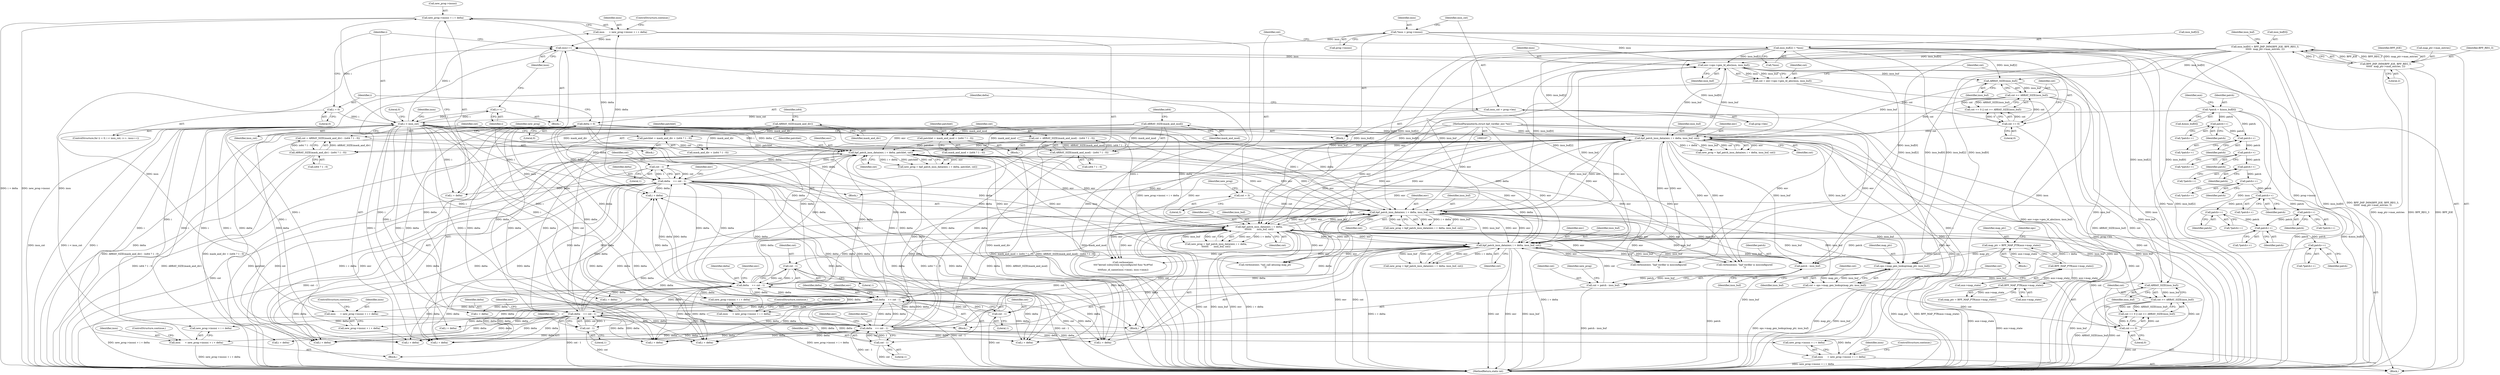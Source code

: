 digraph "0_linux_979d63d50c0c0f7bc537bf821e056cc9fe5abd38_3@pointer" {
"1000292" [label="(Call,new_prog->insnsi + i + delta)"];
"1000144" [label="(Call,i < insn_cnt)"];
"1000141" [label="(Call,i = 0)"];
"1000148" [label="(Call,i++)"];
"1000124" [label="(Call,insn_cnt = prog->len)"];
"1000278" [label="(Call,delta    += cnt - 1)"];
"1000280" [label="(Call,cnt - 1)"];
"1000265" [label="(Call,bpf_patch_insn_data(env, i + delta, patchlet, cnt))"];
"1000904" [label="(Call,bpf_patch_insn_data(env, i + delta,\n\t\t\t\t\t\t\t       insn_buf, cnt))"];
"1000590" [label="(Call,bpf_patch_insn_data(env, i + delta, insn_buf, cnt))"];
"1000345" [label="(Call,bpf_patch_insn_data(env, i + delta, insn_buf, cnt))"];
"1000765" [label="(Call,bpf_patch_insn_data(env, i + delta, insn_buf, cnt))"];
"1000108" [label="(MethodParameterIn,struct bpf_verifier_env *env)"];
"1000137" [label="(Call,delta = 0)"];
"1000603" [label="(Call,delta    += cnt - 1)"];
"1000605" [label="(Call,cnt - 1)"];
"1000917" [label="(Call,delta    += cnt - 1)"];
"1000919" [label="(Call,cnt - 1)"];
"1000358" [label="(Call,delta    += cnt - 1)"];
"1000360" [label="(Call,cnt - 1)"];
"1000778" [label="(Call,delta    += cnt - 1)"];
"1000780" [label="(Call,cnt - 1)"];
"1000743" [label="(Call,insn_buf[0] = BPF_JMP_IMM(BPF_JGE, BPF_REG_3,\n\t\t\t\t\t\t  map_ptr->max_entries, 2))"];
"1000747" [label="(Call,BPF_JMP_IMM(BPF_JGE, BPF_REG_3,\n\t\t\t\t\t\t  map_ptr->max_entries, 2))"];
"1000754" [label="(Call,insn_buf[2] = *insn)"];
"1000760" [label="(Call,cnt = 3)"];
"1000324" [label="(Call,env->ops->gen_ld_abs(insn, insn_buf))"];
"1000150" [label="(Call,insn++)"];
"1000615" [label="(Call,insn      = new_prog->insnsi + i + delta)"];
"1000117" [label="(Call,*insn = prog->insnsi)"];
"1000929" [label="(Call,insn      = new_prog->insnsi + i + delta)"];
"1000370" [label="(Call,insn      = new_prog->insnsi + i + delta)"];
"1000790" [label="(Call,insn      = new_prog->insnsi + i + delta)"];
"1000290" [label="(Call,insn      = new_prog->insnsi + i + delta)"];
"1000334" [label="(Call,ARRAY_SIZE(insn_buf))"];
"1000332" [label="(Call,cnt >= ARRAY_SIZE(insn_buf))"];
"1000329" [label="(Call,cnt == 0)"];
"1000322" [label="(Call,cnt = env->ops->gen_ld_abs(insn, insn_buf))"];
"1000585" [label="(Call,patch - insn_buf)"];
"1000576" [label="(Call,patch++)"];
"1000566" [label="(Call,patch++)"];
"1000529" [label="(Call,patch++)"];
"1000518" [label="(Call,patch++)"];
"1000510" [label="(Call,patch++)"];
"1000502" [label="(Call,patch++)"];
"1000494" [label="(Call,patch++)"];
"1000483" [label="(Call,patch++)"];
"1000419" [label="(Call,*patch = &insn_buf[0])"];
"1000474" [label="(Call,patch++)"];
"1000544" [label="(Call,patch++)"];
"1000583" [label="(Call,cnt = patch - insn_buf)"];
"1000883" [label="(Call,ops->map_gen_lookup(map_ptr, insn_buf))"];
"1000859" [label="(Call,map_ptr = BPF_MAP_PTR(aux->map_state))"];
"1000861" [label="(Call,BPF_MAP_PTR(aux->map_state))"];
"1000739" [label="(Call,BPF_MAP_PTR(aux->map_state))"];
"1000893" [label="(Call,ARRAY_SIZE(insn_buf))"];
"1000891" [label="(Call,cnt >= ARRAY_SIZE(insn_buf))"];
"1000888" [label="(Call,cnt == 0)"];
"1000881" [label="(Call,cnt = ops->map_gen_lookup(map_ptr, insn_buf))"];
"1000227" [label="(Call,patchlet = mask_and_div + (is64 ? 1 : 0))"];
"1000238" [label="(Call,ARRAY_SIZE(mask_and_div))"];
"1000246" [label="(Call,patchlet = mask_and_mod + (is64 ? 1 : 0))"];
"1000257" [label="(Call,ARRAY_SIZE(mask_and_mod))"];
"1000235" [label="(Call,cnt = ARRAY_SIZE(mask_and_div) - (is64 ? 1 : 0))"];
"1000237" [label="(Call,ARRAY_SIZE(mask_and_div) - (is64 ? 1 : 0))"];
"1000254" [label="(Call,cnt = ARRAY_SIZE(mask_and_mod) - (is64 ? 1 : 0))"];
"1000256" [label="(Call,ARRAY_SIZE(mask_and_mod) - (is64 ? 1 : 0))"];
"1000334" [label="(Call,ARRAY_SIZE(insn_buf))"];
"1000530" [label="(Identifier,patch)"];
"1000584" [label="(Identifier,cnt)"];
"1000904" [label="(Call,bpf_patch_insn_data(env, i + delta,\n\t\t\t\t\t\t\t       insn_buf, cnt))"];
"1000799" [label="(ControlStructure,continue;)"];
"1000586" [label="(Identifier,patch)"];
"1000744" [label="(Call,insn_buf[0])"];
"1000264" [label="(Identifier,new_prog)"];
"1000246" [label="(Call,patchlet = mask_and_mod + (is64 ? 1 : 0))"];
"1001033" [label="(Call,verbose(env,\n\t\t\t\t\"kernel subsystem misconfigured func %s#%d\n\",\n\t\t\t\tfunc_id_name(insn->imm), insn->imm))"];
"1000119" [label="(Call,prog->insnsi)"];
"1000484" [label="(Identifier,patch)"];
"1000585" [label="(Call,patch - insn_buf)"];
"1000293" [label="(Call,new_prog->insnsi)"];
"1000881" [label="(Call,cnt = ops->map_gen_lookup(map_ptr, insn_buf))"];
"1000325" [label="(Identifier,insn)"];
"1000260" [label="(Identifier,is64)"];
"1000882" [label="(Identifier,cnt)"];
"1000756" [label="(Identifier,insn_buf)"];
"1000891" [label="(Call,cnt >= ARRAY_SIZE(insn_buf))"];
"1000615" [label="(Call,insn      = new_prog->insnsi + i + delta)"];
"1000333" [label="(Identifier,cnt)"];
"1000358" [label="(Call,delta    += cnt - 1)"];
"1000749" [label="(Identifier,BPF_REG_3)"];
"1000263" [label="(Call,new_prog = bpf_patch_insn_data(env, i + delta, patchlet, cnt))"];
"1000324" [label="(Call,env->ops->gen_ld_abs(insn, insn_buf))"];
"1000739" [label="(Call,BPF_MAP_PTR(aux->map_state))"];
"1000435" [label="(Call,i + delta)"];
"1000296" [label="(Call,i + delta)"];
"1000758" [label="(Call,*insn)"];
"1000371" [label="(Identifier,insn)"];
"1000889" [label="(Identifier,cnt)"];
"1000270" [label="(Identifier,patchlet)"];
"1000346" [label="(Identifier,env)"];
"1000126" [label="(Call,prog->len)"];
"1000588" [label="(Call,new_prog = bpf_patch_insn_data(env, i + delta, insn_buf, cnt))"];
"1000124" [label="(Call,insn_cnt = prog->len)"];
"1000607" [label="(Literal,1)"];
"1000755" [label="(Call,insn_buf[2])"];
"1000575" [label="(Call,*patch++)"];
"1000931" [label="(Call,new_prog->insnsi + i + delta)"];
"1000743" [label="(Call,insn_buf[0] = BPF_JMP_IMM(BPF_JGE, BPF_REG_3,\n\t\t\t\t\t\t  map_ptr->max_entries, 2))"];
"1000332" [label="(Call,cnt >= ARRAY_SIZE(insn_buf))"];
"1000906" [label="(Call,i + delta)"];
"1000138" [label="(Identifier,delta)"];
"1000285" [label="(Identifier,env)"];
"1000493" [label="(Call,*patch++)"];
"1000343" [label="(Call,new_prog = bpf_patch_insn_data(env, i + delta, insn_buf, cnt))"];
"1000361" [label="(Identifier,cnt)"];
"1000331" [label="(Literal,0)"];
"1000501" [label="(Call,*patch++)"];
"1000483" [label="(Call,patch++)"];
"1000257" [label="(Call,ARRAY_SIZE(mask_and_mod))"];
"1000893" [label="(Call,ARRAY_SIZE(insn_buf))"];
"1000761" [label="(Identifier,cnt)"];
"1000590" [label="(Call,bpf_patch_insn_data(env, i + delta, insn_buf, cnt))"];
"1000148" [label="(Call,i++)"];
"1000290" [label="(Call,insn      = new_prog->insnsi + i + delta)"];
"1000766" [label="(Identifier,env)"];
"1000791" [label="(Identifier,insn)"];
"1001057" [label="(MethodReturn,static int)"];
"1000883" [label="(Call,ops->map_gen_lookup(map_ptr, insn_buf))"];
"1000151" [label="(Identifier,insn)"];
"1000567" [label="(Identifier,patch)"];
"1000604" [label="(Identifier,delta)"];
"1000193" [label="(Block,)"];
"1000529" [label="(Call,patch++)"];
"1000142" [label="(Identifier,i)"];
"1000322" [label="(Call,cnt = env->ops->gen_ld_abs(insn, insn_buf))"];
"1000291" [label="(Identifier,insn)"];
"1000118" [label="(Identifier,insn)"];
"1000796" [label="(Call,i + delta)"];
"1000149" [label="(Identifier,i)"];
"1000902" [label="(Call,new_prog = bpf_patch_insn_data(env, i + delta,\n\t\t\t\t\t\t\t       insn_buf, cnt))"];
"1000781" [label="(Identifier,cnt)"];
"1000790" [label="(Call,insn      = new_prog->insnsi + i + delta)"];
"1000731" [label="(Call,verbose(env, \"tail_call abusing map_ptr\n\"))"];
"1000760" [label="(Call,cnt = 3)"];
"1000748" [label="(Identifier,BPF_JGE)"];
"1000235" [label="(Call,cnt = ARRAY_SIZE(mask_and_div) - (is64 ? 1 : 0))"];
"1000545" [label="(Identifier,patch)"];
"1000345" [label="(Call,bpf_patch_insn_data(env, i + delta, insn_buf, cnt))"];
"1000518" [label="(Call,patch++)"];
"1000125" [label="(Identifier,insn_cnt)"];
"1000544" [label="(Call,patch++)"];
"1000589" [label="(Identifier,new_prog)"];
"1000226" [label="(Block,)"];
"1000280" [label="(Call,cnt - 1)"];
"1000754" [label="(Call,insn_buf[2] = *insn)"];
"1000778" [label="(Call,delta    += cnt - 1)"];
"1000880" [label="(Block,)"];
"1000528" [label="(Call,*patch++)"];
"1000370" [label="(Call,insn      = new_prog->insnsi + i + delta)"];
"1000248" [label="(Call,mask_and_mod + (is64 ? 1 : 0))"];
"1000299" [label="(ControlStructure,continue;)"];
"1000861" [label="(Call,BPF_MAP_PTR(aux->map_state))"];
"1000376" [label="(Call,i + delta)"];
"1000109" [label="(Block,)"];
"1000259" [label="(Call,is64 ? 1 : 0)"];
"1000351" [label="(Identifier,cnt)"];
"1000737" [label="(Call,map_ptr = BPF_MAP_PTR(aux->map_state))"];
"1000770" [label="(Identifier,insn_buf)"];
"1000108" [label="(MethodParameterIn,struct bpf_verifier_env *env)"];
"1000890" [label="(Literal,0)"];
"1000894" [label="(Identifier,insn_buf)"];
"1001056" [label="(Literal,0)"];
"1000577" [label="(Identifier,patch)"];
"1000335" [label="(Identifier,insn_buf)"];
"1000350" [label="(Identifier,insn_buf)"];
"1000255" [label="(Identifier,cnt)"];
"1000267" [label="(Call,i + delta)"];
"1000271" [label="(Identifier,cnt)"];
"1000918" [label="(Identifier,delta)"];
"1000494" [label="(Call,patch++)"];
"1000254" [label="(Call,cnt = ARRAY_SIZE(mask_and_mod) - (is64 ? 1 : 0))"];
"1000473" [label="(Call,*patch++)"];
"1000323" [label="(Identifier,cnt)"];
"1000719" [label="(Call,i + delta)"];
"1000885" [label="(Identifier,insn_buf)"];
"1000519" [label="(Identifier,patch)"];
"1000282" [label="(Literal,1)"];
"1000905" [label="(Identifier,env)"];
"1000591" [label="(Identifier,env)"];
"1000860" [label="(Identifier,map_ptr)"];
"1000419" [label="(Call,*patch = &insn_buf[0])"];
"1000266" [label="(Identifier,env)"];
"1000935" [label="(Call,i + delta)"];
"1000379" [label="(ControlStructure,continue;)"];
"1000328" [label="(Call,cnt == 0 || cnt >= ARRAY_SIZE(insn_buf))"];
"1000605" [label="(Call,cnt - 1)"];
"1000616" [label="(Identifier,insn)"];
"1000420" [label="(Identifier,patch)"];
"1000606" [label="(Identifier,cnt)"];
"1000281" [label="(Identifier,cnt)"];
"1000938" [label="(ControlStructure,continue;)"];
"1000326" [label="(Identifier,insn_buf)"];
"1000576" [label="(Call,patch++)"];
"1000144" [label="(Call,i < insn_cnt)"];
"1000852" [label="(Call,i + delta)"];
"1000888" [label="(Call,cnt == 0)"];
"1000247" [label="(Identifier,patchlet)"];
"1000237" [label="(Call,ARRAY_SIZE(mask_and_div) - (is64 ? 1 : 0))"];
"1000240" [label="(Call,is64 ? 1 : 0)"];
"1000292" [label="(Call,new_prog->insnsi + i + delta)"];
"1000147" [label="(Block,)"];
"1000117" [label="(Call,*insn = prog->insnsi)"];
"1000141" [label="(Call,i = 0)"];
"1000617" [label="(Call,new_prog->insnsi + i + delta)"];
"1000595" [label="(Identifier,insn_buf)"];
"1000150" [label="(Call,insn++)"];
"1000930" [label="(Identifier,insn)"];
"1000517" [label="(Call,*patch++)"];
"1000503" [label="(Identifier,patch)"];
"1000475" [label="(Identifier,patch)"];
"1000474" [label="(Call,patch++)"];
"1000753" [label="(Literal,2)"];
"1000750" [label="(Call,map_ptr->max_entries)"];
"1000740" [label="(Call,aux->map_state)"];
"1000227" [label="(Call,patchlet = mask_and_div + (is64 ? 1 : 0))"];
"1000372" [label="(Call,new_prog->insnsi + i + delta)"];
"1000592" [label="(Call,i + delta)"];
"1000929" [label="(Call,insn      = new_prog->insnsi + i + delta)"];
"1000792" [label="(Call,new_prog->insnsi + i + delta)"];
"1000610" [label="(Identifier,env)"];
"1000765" [label="(Call,bpf_patch_insn_data(env, i + delta, insn_buf, cnt))"];
"1000782" [label="(Literal,1)"];
"1000360" [label="(Call,cnt - 1)"];
"1000239" [label="(Identifier,mask_and_div)"];
"1000137" [label="(Call,delta = 0)"];
"1000140" [label="(ControlStructure,for (i = 0; i < insn_cnt; i++, insn++))"];
"1000624" [label="(ControlStructure,continue;)"];
"1000884" [label="(Identifier,map_ptr)"];
"1000347" [label="(Call,i + delta)"];
"1000145" [label="(Identifier,i)"];
"1000862" [label="(Call,aux->map_state)"];
"1000762" [label="(Literal,3)"];
"1000362" [label="(Literal,1)"];
"1000502" [label="(Call,patch++)"];
"1000596" [label="(Identifier,cnt)"];
"1000543" [label="(Call,*patch++)"];
"1000603" [label="(Call,delta    += cnt - 1)"];
"1000859" [label="(Call,map_ptr = BPF_MAP_PTR(aux->map_state))"];
"1000676" [label="(Block,)"];
"1000866" [label="(Identifier,ops)"];
"1000139" [label="(Literal,0)"];
"1000321" [label="(Block,)"];
"1000924" [label="(Identifier,env)"];
"1000359" [label="(Identifier,delta)"];
"1000764" [label="(Identifier,new_prog)"];
"1000482" [label="(Call,*patch++)"];
"1000510" [label="(Call,patch++)"];
"1000265" [label="(Call,bpf_patch_insn_data(env, i + delta, patchlet, cnt))"];
"1000495" [label="(Identifier,patch)"];
"1000245" [label="(Block,)"];
"1000509" [label="(Call,*patch++)"];
"1000767" [label="(Call,i + delta)"];
"1000919" [label="(Call,cnt - 1)"];
"1000400" [label="(Block,)"];
"1000921" [label="(Literal,1)"];
"1000910" [label="(Identifier,cnt)"];
"1000258" [label="(Identifier,mask_and_mod)"];
"1000511" [label="(Identifier,patch)"];
"1000157" [label="(Identifier,insn)"];
"1000143" [label="(Literal,0)"];
"1000780" [label="(Call,cnt - 1)"];
"1000887" [label="(Call,cnt == 0 || cnt >= ARRAY_SIZE(insn_buf))"];
"1000566" [label="(Call,patch++)"];
"1000256" [label="(Call,ARRAY_SIZE(mask_and_mod) - (is64 ? 1 : 0))"];
"1000917" [label="(Call,delta    += cnt - 1)"];
"1000583" [label="(Call,cnt = patch - insn_buf)"];
"1000785" [label="(Identifier,env)"];
"1000747" [label="(Call,BPF_JMP_IMM(BPF_JGE, BPF_REG_3,\n\t\t\t\t\t\t  map_ptr->max_entries, 2))"];
"1000565" [label="(Call,*patch++)"];
"1000241" [label="(Identifier,is64)"];
"1000771" [label="(Identifier,cnt)"];
"1000763" [label="(Call,new_prog = bpf_patch_insn_data(env, i + delta, insn_buf, cnt))"];
"1000779" [label="(Identifier,delta)"];
"1000587" [label="(Identifier,insn_buf)"];
"1000429" [label="(Identifier,aux)"];
"1000844" [label="(Block,)"];
"1000236" [label="(Identifier,cnt)"];
"1000920" [label="(Identifier,cnt)"];
"1000621" [label="(Call,i + delta)"];
"1000228" [label="(Identifier,patchlet)"];
"1000421" [label="(Call,&insn_buf[0])"];
"1000892" [label="(Identifier,cnt)"];
"1000909" [label="(Identifier,insn_buf)"];
"1000329" [label="(Call,cnt == 0)"];
"1000365" [label="(Identifier,env)"];
"1000330" [label="(Identifier,cnt)"];
"1000278" [label="(Call,delta    += cnt - 1)"];
"1000238" [label="(Call,ARRAY_SIZE(mask_and_div))"];
"1000896" [label="(Call,verbose(env, \"bpf verifier is misconfigured\n\"))"];
"1000146" [label="(Identifier,insn_cnt)"];
"1000279" [label="(Identifier,delta)"];
"1000337" [label="(Call,verbose(env, \"bpf verifier is misconfigured\n\"))"];
"1000229" [label="(Call,mask_and_div + (is64 ? 1 : 0))"];
"1000292" -> "1000290"  [label="AST: "];
"1000292" -> "1000296"  [label="CFG: "];
"1000293" -> "1000292"  [label="AST: "];
"1000296" -> "1000292"  [label="AST: "];
"1000290" -> "1000292"  [label="CFG: "];
"1000292" -> "1001057"  [label="DDG: new_prog->insnsi"];
"1000292" -> "1001057"  [label="DDG: i + delta"];
"1000144" -> "1000292"  [label="DDG: i"];
"1000278" -> "1000292"  [label="DDG: delta"];
"1000144" -> "1000140"  [label="AST: "];
"1000144" -> "1000146"  [label="CFG: "];
"1000145" -> "1000144"  [label="AST: "];
"1000146" -> "1000144"  [label="AST: "];
"1000157" -> "1000144"  [label="CFG: "];
"1001056" -> "1000144"  [label="CFG: "];
"1000144" -> "1001057"  [label="DDG: i < insn_cnt"];
"1000144" -> "1001057"  [label="DDG: i"];
"1000144" -> "1001057"  [label="DDG: insn_cnt"];
"1000141" -> "1000144"  [label="DDG: i"];
"1000148" -> "1000144"  [label="DDG: i"];
"1000124" -> "1000144"  [label="DDG: insn_cnt"];
"1000144" -> "1000148"  [label="DDG: i"];
"1000144" -> "1000265"  [label="DDG: i"];
"1000144" -> "1000267"  [label="DDG: i"];
"1000144" -> "1000290"  [label="DDG: i"];
"1000144" -> "1000296"  [label="DDG: i"];
"1000144" -> "1000345"  [label="DDG: i"];
"1000144" -> "1000347"  [label="DDG: i"];
"1000144" -> "1000370"  [label="DDG: i"];
"1000144" -> "1000372"  [label="DDG: i"];
"1000144" -> "1000376"  [label="DDG: i"];
"1000144" -> "1000435"  [label="DDG: i"];
"1000144" -> "1000590"  [label="DDG: i"];
"1000144" -> "1000592"  [label="DDG: i"];
"1000144" -> "1000615"  [label="DDG: i"];
"1000144" -> "1000617"  [label="DDG: i"];
"1000144" -> "1000621"  [label="DDG: i"];
"1000144" -> "1000719"  [label="DDG: i"];
"1000144" -> "1000765"  [label="DDG: i"];
"1000144" -> "1000767"  [label="DDG: i"];
"1000144" -> "1000790"  [label="DDG: i"];
"1000144" -> "1000792"  [label="DDG: i"];
"1000144" -> "1000796"  [label="DDG: i"];
"1000144" -> "1000852"  [label="DDG: i"];
"1000144" -> "1000904"  [label="DDG: i"];
"1000144" -> "1000906"  [label="DDG: i"];
"1000144" -> "1000929"  [label="DDG: i"];
"1000144" -> "1000931"  [label="DDG: i"];
"1000144" -> "1000935"  [label="DDG: i"];
"1000141" -> "1000140"  [label="AST: "];
"1000141" -> "1000143"  [label="CFG: "];
"1000142" -> "1000141"  [label="AST: "];
"1000143" -> "1000141"  [label="AST: "];
"1000145" -> "1000141"  [label="CFG: "];
"1000148" -> "1000147"  [label="AST: "];
"1000148" -> "1000149"  [label="CFG: "];
"1000149" -> "1000148"  [label="AST: "];
"1000151" -> "1000148"  [label="CFG: "];
"1000124" -> "1000109"  [label="AST: "];
"1000124" -> "1000126"  [label="CFG: "];
"1000125" -> "1000124"  [label="AST: "];
"1000126" -> "1000124"  [label="AST: "];
"1000138" -> "1000124"  [label="CFG: "];
"1000124" -> "1001057"  [label="DDG: prog->len"];
"1000278" -> "1000193"  [label="AST: "];
"1000278" -> "1000280"  [label="CFG: "];
"1000279" -> "1000278"  [label="AST: "];
"1000280" -> "1000278"  [label="AST: "];
"1000285" -> "1000278"  [label="CFG: "];
"1000278" -> "1001057"  [label="DDG: cnt - 1"];
"1000278" -> "1000265"  [label="DDG: delta"];
"1000278" -> "1000267"  [label="DDG: delta"];
"1000280" -> "1000278"  [label="DDG: cnt"];
"1000280" -> "1000278"  [label="DDG: 1"];
"1000137" -> "1000278"  [label="DDG: delta"];
"1000603" -> "1000278"  [label="DDG: delta"];
"1000917" -> "1000278"  [label="DDG: delta"];
"1000358" -> "1000278"  [label="DDG: delta"];
"1000778" -> "1000278"  [label="DDG: delta"];
"1000278" -> "1000290"  [label="DDG: delta"];
"1000278" -> "1000296"  [label="DDG: delta"];
"1000278" -> "1000345"  [label="DDG: delta"];
"1000278" -> "1000347"  [label="DDG: delta"];
"1000278" -> "1000358"  [label="DDG: delta"];
"1000278" -> "1000435"  [label="DDG: delta"];
"1000278" -> "1000590"  [label="DDG: delta"];
"1000278" -> "1000592"  [label="DDG: delta"];
"1000278" -> "1000603"  [label="DDG: delta"];
"1000278" -> "1000719"  [label="DDG: delta"];
"1000278" -> "1000765"  [label="DDG: delta"];
"1000278" -> "1000767"  [label="DDG: delta"];
"1000278" -> "1000778"  [label="DDG: delta"];
"1000278" -> "1000852"  [label="DDG: delta"];
"1000278" -> "1000904"  [label="DDG: delta"];
"1000278" -> "1000906"  [label="DDG: delta"];
"1000278" -> "1000917"  [label="DDG: delta"];
"1000280" -> "1000282"  [label="CFG: "];
"1000281" -> "1000280"  [label="AST: "];
"1000282" -> "1000280"  [label="AST: "];
"1000280" -> "1001057"  [label="DDG: cnt"];
"1000265" -> "1000280"  [label="DDG: cnt"];
"1000265" -> "1000263"  [label="AST: "];
"1000265" -> "1000271"  [label="CFG: "];
"1000266" -> "1000265"  [label="AST: "];
"1000267" -> "1000265"  [label="AST: "];
"1000270" -> "1000265"  [label="AST: "];
"1000271" -> "1000265"  [label="AST: "];
"1000263" -> "1000265"  [label="CFG: "];
"1000265" -> "1001057"  [label="DDG: i + delta"];
"1000265" -> "1001057"  [label="DDG: env"];
"1000265" -> "1001057"  [label="DDG: patchlet"];
"1000265" -> "1001057"  [label="DDG: cnt"];
"1000265" -> "1000263"  [label="DDG: env"];
"1000265" -> "1000263"  [label="DDG: i + delta"];
"1000265" -> "1000263"  [label="DDG: patchlet"];
"1000265" -> "1000263"  [label="DDG: cnt"];
"1000904" -> "1000265"  [label="DDG: env"];
"1000590" -> "1000265"  [label="DDG: env"];
"1000345" -> "1000265"  [label="DDG: env"];
"1000765" -> "1000265"  [label="DDG: env"];
"1000108" -> "1000265"  [label="DDG: env"];
"1000137" -> "1000265"  [label="DDG: delta"];
"1000603" -> "1000265"  [label="DDG: delta"];
"1000917" -> "1000265"  [label="DDG: delta"];
"1000358" -> "1000265"  [label="DDG: delta"];
"1000778" -> "1000265"  [label="DDG: delta"];
"1000227" -> "1000265"  [label="DDG: patchlet"];
"1000246" -> "1000265"  [label="DDG: patchlet"];
"1000235" -> "1000265"  [label="DDG: cnt"];
"1000254" -> "1000265"  [label="DDG: cnt"];
"1000265" -> "1000337"  [label="DDG: env"];
"1000265" -> "1000345"  [label="DDG: env"];
"1000265" -> "1000590"  [label="DDG: env"];
"1000265" -> "1000731"  [label="DDG: env"];
"1000265" -> "1000765"  [label="DDG: env"];
"1000265" -> "1000896"  [label="DDG: env"];
"1000265" -> "1000904"  [label="DDG: env"];
"1000265" -> "1001033"  [label="DDG: env"];
"1000904" -> "1000902"  [label="AST: "];
"1000904" -> "1000910"  [label="CFG: "];
"1000905" -> "1000904"  [label="AST: "];
"1000906" -> "1000904"  [label="AST: "];
"1000909" -> "1000904"  [label="AST: "];
"1000910" -> "1000904"  [label="AST: "];
"1000902" -> "1000904"  [label="CFG: "];
"1000904" -> "1001057"  [label="DDG: env"];
"1000904" -> "1001057"  [label="DDG: i + delta"];
"1000904" -> "1001057"  [label="DDG: cnt"];
"1000904" -> "1001057"  [label="DDG: insn_buf"];
"1000904" -> "1000324"  [label="DDG: insn_buf"];
"1000904" -> "1000337"  [label="DDG: env"];
"1000904" -> "1000345"  [label="DDG: env"];
"1000904" -> "1000585"  [label="DDG: insn_buf"];
"1000904" -> "1000590"  [label="DDG: env"];
"1000904" -> "1000731"  [label="DDG: env"];
"1000904" -> "1000765"  [label="DDG: env"];
"1000904" -> "1000765"  [label="DDG: insn_buf"];
"1000904" -> "1000883"  [label="DDG: insn_buf"];
"1000904" -> "1000896"  [label="DDG: env"];
"1000904" -> "1000902"  [label="DDG: env"];
"1000904" -> "1000902"  [label="DDG: i + delta"];
"1000904" -> "1000902"  [label="DDG: insn_buf"];
"1000904" -> "1000902"  [label="DDG: cnt"];
"1000590" -> "1000904"  [label="DDG: env"];
"1000345" -> "1000904"  [label="DDG: env"];
"1000765" -> "1000904"  [label="DDG: env"];
"1000108" -> "1000904"  [label="DDG: env"];
"1000137" -> "1000904"  [label="DDG: delta"];
"1000603" -> "1000904"  [label="DDG: delta"];
"1000917" -> "1000904"  [label="DDG: delta"];
"1000358" -> "1000904"  [label="DDG: delta"];
"1000778" -> "1000904"  [label="DDG: delta"];
"1000743" -> "1000904"  [label="DDG: insn_buf[0]"];
"1000883" -> "1000904"  [label="DDG: insn_buf"];
"1000754" -> "1000904"  [label="DDG: insn_buf[2]"];
"1000893" -> "1000904"  [label="DDG: insn_buf"];
"1000891" -> "1000904"  [label="DDG: cnt"];
"1000888" -> "1000904"  [label="DDG: cnt"];
"1000904" -> "1000919"  [label="DDG: cnt"];
"1000904" -> "1001033"  [label="DDG: env"];
"1000590" -> "1000588"  [label="AST: "];
"1000590" -> "1000596"  [label="CFG: "];
"1000591" -> "1000590"  [label="AST: "];
"1000592" -> "1000590"  [label="AST: "];
"1000595" -> "1000590"  [label="AST: "];
"1000596" -> "1000590"  [label="AST: "];
"1000588" -> "1000590"  [label="CFG: "];
"1000590" -> "1001057"  [label="DDG: insn_buf"];
"1000590" -> "1001057"  [label="DDG: i + delta"];
"1000590" -> "1001057"  [label="DDG: cnt"];
"1000590" -> "1001057"  [label="DDG: env"];
"1000590" -> "1000324"  [label="DDG: insn_buf"];
"1000590" -> "1000337"  [label="DDG: env"];
"1000590" -> "1000345"  [label="DDG: env"];
"1000590" -> "1000585"  [label="DDG: insn_buf"];
"1000590" -> "1000588"  [label="DDG: env"];
"1000590" -> "1000588"  [label="DDG: i + delta"];
"1000590" -> "1000588"  [label="DDG: insn_buf"];
"1000590" -> "1000588"  [label="DDG: cnt"];
"1000345" -> "1000590"  [label="DDG: env"];
"1000765" -> "1000590"  [label="DDG: env"];
"1000108" -> "1000590"  [label="DDG: env"];
"1000137" -> "1000590"  [label="DDG: delta"];
"1000603" -> "1000590"  [label="DDG: delta"];
"1000917" -> "1000590"  [label="DDG: delta"];
"1000358" -> "1000590"  [label="DDG: delta"];
"1000778" -> "1000590"  [label="DDG: delta"];
"1000743" -> "1000590"  [label="DDG: insn_buf[0]"];
"1000754" -> "1000590"  [label="DDG: insn_buf[2]"];
"1000585" -> "1000590"  [label="DDG: insn_buf"];
"1000583" -> "1000590"  [label="DDG: cnt"];
"1000590" -> "1000605"  [label="DDG: cnt"];
"1000590" -> "1000731"  [label="DDG: env"];
"1000590" -> "1000765"  [label="DDG: env"];
"1000590" -> "1000765"  [label="DDG: insn_buf"];
"1000590" -> "1000883"  [label="DDG: insn_buf"];
"1000590" -> "1000896"  [label="DDG: env"];
"1000590" -> "1001033"  [label="DDG: env"];
"1000345" -> "1000343"  [label="AST: "];
"1000345" -> "1000351"  [label="CFG: "];
"1000346" -> "1000345"  [label="AST: "];
"1000347" -> "1000345"  [label="AST: "];
"1000350" -> "1000345"  [label="AST: "];
"1000351" -> "1000345"  [label="AST: "];
"1000343" -> "1000345"  [label="CFG: "];
"1000345" -> "1001057"  [label="DDG: cnt"];
"1000345" -> "1001057"  [label="DDG: i + delta"];
"1000345" -> "1001057"  [label="DDG: insn_buf"];
"1000345" -> "1001057"  [label="DDG: env"];
"1000345" -> "1000324"  [label="DDG: insn_buf"];
"1000345" -> "1000337"  [label="DDG: env"];
"1000345" -> "1000343"  [label="DDG: env"];
"1000345" -> "1000343"  [label="DDG: i + delta"];
"1000345" -> "1000343"  [label="DDG: insn_buf"];
"1000345" -> "1000343"  [label="DDG: cnt"];
"1000765" -> "1000345"  [label="DDG: env"];
"1000108" -> "1000345"  [label="DDG: env"];
"1000137" -> "1000345"  [label="DDG: delta"];
"1000603" -> "1000345"  [label="DDG: delta"];
"1000917" -> "1000345"  [label="DDG: delta"];
"1000358" -> "1000345"  [label="DDG: delta"];
"1000778" -> "1000345"  [label="DDG: delta"];
"1000324" -> "1000345"  [label="DDG: insn_buf"];
"1000743" -> "1000345"  [label="DDG: insn_buf[0]"];
"1000754" -> "1000345"  [label="DDG: insn_buf[2]"];
"1000334" -> "1000345"  [label="DDG: insn_buf"];
"1000332" -> "1000345"  [label="DDG: cnt"];
"1000329" -> "1000345"  [label="DDG: cnt"];
"1000345" -> "1000360"  [label="DDG: cnt"];
"1000345" -> "1000585"  [label="DDG: insn_buf"];
"1000345" -> "1000731"  [label="DDG: env"];
"1000345" -> "1000765"  [label="DDG: env"];
"1000345" -> "1000765"  [label="DDG: insn_buf"];
"1000345" -> "1000883"  [label="DDG: insn_buf"];
"1000345" -> "1000896"  [label="DDG: env"];
"1000345" -> "1001033"  [label="DDG: env"];
"1000765" -> "1000763"  [label="AST: "];
"1000765" -> "1000771"  [label="CFG: "];
"1000766" -> "1000765"  [label="AST: "];
"1000767" -> "1000765"  [label="AST: "];
"1000770" -> "1000765"  [label="AST: "];
"1000771" -> "1000765"  [label="AST: "];
"1000763" -> "1000765"  [label="CFG: "];
"1000765" -> "1001057"  [label="DDG: i + delta"];
"1000765" -> "1001057"  [label="DDG: insn_buf"];
"1000765" -> "1001057"  [label="DDG: env"];
"1000765" -> "1001057"  [label="DDG: cnt"];
"1000765" -> "1000324"  [label="DDG: insn_buf"];
"1000765" -> "1000337"  [label="DDG: env"];
"1000765" -> "1000585"  [label="DDG: insn_buf"];
"1000765" -> "1000731"  [label="DDG: env"];
"1000765" -> "1000763"  [label="DDG: env"];
"1000765" -> "1000763"  [label="DDG: i + delta"];
"1000765" -> "1000763"  [label="DDG: insn_buf"];
"1000765" -> "1000763"  [label="DDG: cnt"];
"1000108" -> "1000765"  [label="DDG: env"];
"1000137" -> "1000765"  [label="DDG: delta"];
"1000603" -> "1000765"  [label="DDG: delta"];
"1000917" -> "1000765"  [label="DDG: delta"];
"1000358" -> "1000765"  [label="DDG: delta"];
"1000778" -> "1000765"  [label="DDG: delta"];
"1000743" -> "1000765"  [label="DDG: insn_buf[0]"];
"1000754" -> "1000765"  [label="DDG: insn_buf[2]"];
"1000760" -> "1000765"  [label="DDG: cnt"];
"1000765" -> "1000780"  [label="DDG: cnt"];
"1000765" -> "1000883"  [label="DDG: insn_buf"];
"1000765" -> "1000896"  [label="DDG: env"];
"1000765" -> "1001033"  [label="DDG: env"];
"1000108" -> "1000107"  [label="AST: "];
"1000108" -> "1001057"  [label="DDG: env"];
"1000108" -> "1000337"  [label="DDG: env"];
"1000108" -> "1000731"  [label="DDG: env"];
"1000108" -> "1000896"  [label="DDG: env"];
"1000108" -> "1001033"  [label="DDG: env"];
"1000137" -> "1000109"  [label="AST: "];
"1000137" -> "1000139"  [label="CFG: "];
"1000138" -> "1000137"  [label="AST: "];
"1000139" -> "1000137"  [label="AST: "];
"1000142" -> "1000137"  [label="CFG: "];
"1000137" -> "1001057"  [label="DDG: delta"];
"1000137" -> "1000267"  [label="DDG: delta"];
"1000137" -> "1000347"  [label="DDG: delta"];
"1000137" -> "1000358"  [label="DDG: delta"];
"1000137" -> "1000435"  [label="DDG: delta"];
"1000137" -> "1000592"  [label="DDG: delta"];
"1000137" -> "1000603"  [label="DDG: delta"];
"1000137" -> "1000719"  [label="DDG: delta"];
"1000137" -> "1000767"  [label="DDG: delta"];
"1000137" -> "1000778"  [label="DDG: delta"];
"1000137" -> "1000852"  [label="DDG: delta"];
"1000137" -> "1000906"  [label="DDG: delta"];
"1000137" -> "1000917"  [label="DDG: delta"];
"1000603" -> "1000400"  [label="AST: "];
"1000603" -> "1000605"  [label="CFG: "];
"1000604" -> "1000603"  [label="AST: "];
"1000605" -> "1000603"  [label="AST: "];
"1000610" -> "1000603"  [label="CFG: "];
"1000603" -> "1001057"  [label="DDG: cnt - 1"];
"1000603" -> "1000267"  [label="DDG: delta"];
"1000603" -> "1000347"  [label="DDG: delta"];
"1000603" -> "1000358"  [label="DDG: delta"];
"1000603" -> "1000435"  [label="DDG: delta"];
"1000603" -> "1000592"  [label="DDG: delta"];
"1000605" -> "1000603"  [label="DDG: cnt"];
"1000605" -> "1000603"  [label="DDG: 1"];
"1000917" -> "1000603"  [label="DDG: delta"];
"1000358" -> "1000603"  [label="DDG: delta"];
"1000778" -> "1000603"  [label="DDG: delta"];
"1000603" -> "1000615"  [label="DDG: delta"];
"1000603" -> "1000617"  [label="DDG: delta"];
"1000603" -> "1000621"  [label="DDG: delta"];
"1000603" -> "1000719"  [label="DDG: delta"];
"1000603" -> "1000767"  [label="DDG: delta"];
"1000603" -> "1000778"  [label="DDG: delta"];
"1000603" -> "1000852"  [label="DDG: delta"];
"1000603" -> "1000906"  [label="DDG: delta"];
"1000603" -> "1000917"  [label="DDG: delta"];
"1000605" -> "1000607"  [label="CFG: "];
"1000606" -> "1000605"  [label="AST: "];
"1000607" -> "1000605"  [label="AST: "];
"1000605" -> "1001057"  [label="DDG: cnt"];
"1000917" -> "1000880"  [label="AST: "];
"1000917" -> "1000919"  [label="CFG: "];
"1000918" -> "1000917"  [label="AST: "];
"1000919" -> "1000917"  [label="AST: "];
"1000924" -> "1000917"  [label="CFG: "];
"1000917" -> "1001057"  [label="DDG: cnt - 1"];
"1000917" -> "1000267"  [label="DDG: delta"];
"1000917" -> "1000347"  [label="DDG: delta"];
"1000917" -> "1000358"  [label="DDG: delta"];
"1000917" -> "1000435"  [label="DDG: delta"];
"1000917" -> "1000592"  [label="DDG: delta"];
"1000917" -> "1000719"  [label="DDG: delta"];
"1000917" -> "1000767"  [label="DDG: delta"];
"1000917" -> "1000778"  [label="DDG: delta"];
"1000917" -> "1000852"  [label="DDG: delta"];
"1000917" -> "1000906"  [label="DDG: delta"];
"1000919" -> "1000917"  [label="DDG: cnt"];
"1000919" -> "1000917"  [label="DDG: 1"];
"1000358" -> "1000917"  [label="DDG: delta"];
"1000778" -> "1000917"  [label="DDG: delta"];
"1000917" -> "1000929"  [label="DDG: delta"];
"1000917" -> "1000931"  [label="DDG: delta"];
"1000917" -> "1000935"  [label="DDG: delta"];
"1000919" -> "1000921"  [label="CFG: "];
"1000920" -> "1000919"  [label="AST: "];
"1000921" -> "1000919"  [label="AST: "];
"1000919" -> "1001057"  [label="DDG: cnt"];
"1000358" -> "1000321"  [label="AST: "];
"1000358" -> "1000360"  [label="CFG: "];
"1000359" -> "1000358"  [label="AST: "];
"1000360" -> "1000358"  [label="AST: "];
"1000365" -> "1000358"  [label="CFG: "];
"1000358" -> "1001057"  [label="DDG: cnt - 1"];
"1000358" -> "1000267"  [label="DDG: delta"];
"1000358" -> "1000347"  [label="DDG: delta"];
"1000360" -> "1000358"  [label="DDG: cnt"];
"1000360" -> "1000358"  [label="DDG: 1"];
"1000778" -> "1000358"  [label="DDG: delta"];
"1000358" -> "1000370"  [label="DDG: delta"];
"1000358" -> "1000372"  [label="DDG: delta"];
"1000358" -> "1000376"  [label="DDG: delta"];
"1000358" -> "1000435"  [label="DDG: delta"];
"1000358" -> "1000592"  [label="DDG: delta"];
"1000358" -> "1000719"  [label="DDG: delta"];
"1000358" -> "1000767"  [label="DDG: delta"];
"1000358" -> "1000778"  [label="DDG: delta"];
"1000358" -> "1000852"  [label="DDG: delta"];
"1000358" -> "1000906"  [label="DDG: delta"];
"1000360" -> "1000362"  [label="CFG: "];
"1000361" -> "1000360"  [label="AST: "];
"1000362" -> "1000360"  [label="AST: "];
"1000360" -> "1001057"  [label="DDG: cnt"];
"1000778" -> "1000676"  [label="AST: "];
"1000778" -> "1000780"  [label="CFG: "];
"1000779" -> "1000778"  [label="AST: "];
"1000780" -> "1000778"  [label="AST: "];
"1000785" -> "1000778"  [label="CFG: "];
"1000778" -> "1001057"  [label="DDG: cnt - 1"];
"1000778" -> "1000267"  [label="DDG: delta"];
"1000778" -> "1000347"  [label="DDG: delta"];
"1000778" -> "1000435"  [label="DDG: delta"];
"1000778" -> "1000592"  [label="DDG: delta"];
"1000778" -> "1000719"  [label="DDG: delta"];
"1000778" -> "1000767"  [label="DDG: delta"];
"1000780" -> "1000778"  [label="DDG: cnt"];
"1000780" -> "1000778"  [label="DDG: 1"];
"1000778" -> "1000790"  [label="DDG: delta"];
"1000778" -> "1000792"  [label="DDG: delta"];
"1000778" -> "1000796"  [label="DDG: delta"];
"1000778" -> "1000852"  [label="DDG: delta"];
"1000778" -> "1000906"  [label="DDG: delta"];
"1000780" -> "1000782"  [label="CFG: "];
"1000781" -> "1000780"  [label="AST: "];
"1000782" -> "1000780"  [label="AST: "];
"1000780" -> "1001057"  [label="DDG: cnt"];
"1000743" -> "1000676"  [label="AST: "];
"1000743" -> "1000747"  [label="CFG: "];
"1000744" -> "1000743"  [label="AST: "];
"1000747" -> "1000743"  [label="AST: "];
"1000756" -> "1000743"  [label="CFG: "];
"1000743" -> "1001057"  [label="DDG: insn_buf[0]"];
"1000743" -> "1001057"  [label="DDG: BPF_JMP_IMM(BPF_JGE, BPF_REG_3,\n\t\t\t\t\t\t  map_ptr->max_entries, 2)"];
"1000743" -> "1000324"  [label="DDG: insn_buf[0]"];
"1000743" -> "1000334"  [label="DDG: insn_buf[0]"];
"1000743" -> "1000585"  [label="DDG: insn_buf[0]"];
"1000747" -> "1000743"  [label="DDG: BPF_JGE"];
"1000747" -> "1000743"  [label="DDG: BPF_REG_3"];
"1000747" -> "1000743"  [label="DDG: map_ptr->max_entries"];
"1000747" -> "1000743"  [label="DDG: 2"];
"1000743" -> "1000883"  [label="DDG: insn_buf[0]"];
"1000743" -> "1000893"  [label="DDG: insn_buf[0]"];
"1000747" -> "1000753"  [label="CFG: "];
"1000748" -> "1000747"  [label="AST: "];
"1000749" -> "1000747"  [label="AST: "];
"1000750" -> "1000747"  [label="AST: "];
"1000753" -> "1000747"  [label="AST: "];
"1000747" -> "1001057"  [label="DDG: BPF_JGE"];
"1000747" -> "1001057"  [label="DDG: map_ptr->max_entries"];
"1000747" -> "1001057"  [label="DDG: BPF_REG_3"];
"1000754" -> "1000676"  [label="AST: "];
"1000754" -> "1000758"  [label="CFG: "];
"1000755" -> "1000754"  [label="AST: "];
"1000758" -> "1000754"  [label="AST: "];
"1000761" -> "1000754"  [label="CFG: "];
"1000754" -> "1001057"  [label="DDG: *insn"];
"1000754" -> "1001057"  [label="DDG: insn_buf[2]"];
"1000754" -> "1000324"  [label="DDG: insn_buf[2]"];
"1000754" -> "1000334"  [label="DDG: insn_buf[2]"];
"1000754" -> "1000585"  [label="DDG: insn_buf[2]"];
"1000754" -> "1000883"  [label="DDG: insn_buf[2]"];
"1000754" -> "1000893"  [label="DDG: insn_buf[2]"];
"1000760" -> "1000676"  [label="AST: "];
"1000760" -> "1000762"  [label="CFG: "];
"1000761" -> "1000760"  [label="AST: "];
"1000762" -> "1000760"  [label="AST: "];
"1000764" -> "1000760"  [label="CFG: "];
"1000324" -> "1000322"  [label="AST: "];
"1000324" -> "1000326"  [label="CFG: "];
"1000325" -> "1000324"  [label="AST: "];
"1000326" -> "1000324"  [label="AST: "];
"1000322" -> "1000324"  [label="CFG: "];
"1000324" -> "1001057"  [label="DDG: insn_buf"];
"1000324" -> "1001057"  [label="DDG: insn"];
"1000324" -> "1000322"  [label="DDG: insn"];
"1000324" -> "1000322"  [label="DDG: insn_buf"];
"1000150" -> "1000324"  [label="DDG: insn"];
"1000117" -> "1000324"  [label="DDG: insn"];
"1000324" -> "1000334"  [label="DDG: insn_buf"];
"1000150" -> "1000147"  [label="AST: "];
"1000150" -> "1000151"  [label="CFG: "];
"1000151" -> "1000150"  [label="AST: "];
"1000145" -> "1000150"  [label="CFG: "];
"1000150" -> "1001057"  [label="DDG: insn"];
"1000615" -> "1000150"  [label="DDG: insn"];
"1000117" -> "1000150"  [label="DDG: insn"];
"1000929" -> "1000150"  [label="DDG: insn"];
"1000370" -> "1000150"  [label="DDG: insn"];
"1000790" -> "1000150"  [label="DDG: insn"];
"1000290" -> "1000150"  [label="DDG: insn"];
"1000615" -> "1000400"  [label="AST: "];
"1000615" -> "1000617"  [label="CFG: "];
"1000616" -> "1000615"  [label="AST: "];
"1000617" -> "1000615"  [label="AST: "];
"1000624" -> "1000615"  [label="CFG: "];
"1000615" -> "1001057"  [label="DDG: new_prog->insnsi + i + delta"];
"1000117" -> "1000109"  [label="AST: "];
"1000117" -> "1000119"  [label="CFG: "];
"1000118" -> "1000117"  [label="AST: "];
"1000119" -> "1000117"  [label="AST: "];
"1000125" -> "1000117"  [label="CFG: "];
"1000117" -> "1001057"  [label="DDG: insn"];
"1000117" -> "1001057"  [label="DDG: prog->insnsi"];
"1000929" -> "1000880"  [label="AST: "];
"1000929" -> "1000931"  [label="CFG: "];
"1000930" -> "1000929"  [label="AST: "];
"1000931" -> "1000929"  [label="AST: "];
"1000938" -> "1000929"  [label="CFG: "];
"1000929" -> "1001057"  [label="DDG: new_prog->insnsi + i + delta"];
"1000370" -> "1000321"  [label="AST: "];
"1000370" -> "1000372"  [label="CFG: "];
"1000371" -> "1000370"  [label="AST: "];
"1000372" -> "1000370"  [label="AST: "];
"1000379" -> "1000370"  [label="CFG: "];
"1000370" -> "1001057"  [label="DDG: new_prog->insnsi + i + delta"];
"1000790" -> "1000676"  [label="AST: "];
"1000790" -> "1000792"  [label="CFG: "];
"1000791" -> "1000790"  [label="AST: "];
"1000792" -> "1000790"  [label="AST: "];
"1000799" -> "1000790"  [label="CFG: "];
"1000790" -> "1001057"  [label="DDG: new_prog->insnsi + i + delta"];
"1000290" -> "1000193"  [label="AST: "];
"1000291" -> "1000290"  [label="AST: "];
"1000299" -> "1000290"  [label="CFG: "];
"1000290" -> "1001057"  [label="DDG: new_prog->insnsi + i + delta"];
"1000334" -> "1000332"  [label="AST: "];
"1000334" -> "1000335"  [label="CFG: "];
"1000335" -> "1000334"  [label="AST: "];
"1000332" -> "1000334"  [label="CFG: "];
"1000334" -> "1001057"  [label="DDG: insn_buf"];
"1000334" -> "1000332"  [label="DDG: insn_buf"];
"1000332" -> "1000328"  [label="AST: "];
"1000333" -> "1000332"  [label="AST: "];
"1000328" -> "1000332"  [label="CFG: "];
"1000332" -> "1001057"  [label="DDG: ARRAY_SIZE(insn_buf)"];
"1000332" -> "1001057"  [label="DDG: cnt"];
"1000332" -> "1000328"  [label="DDG: cnt"];
"1000332" -> "1000328"  [label="DDG: ARRAY_SIZE(insn_buf)"];
"1000329" -> "1000332"  [label="DDG: cnt"];
"1000329" -> "1000328"  [label="AST: "];
"1000329" -> "1000331"  [label="CFG: "];
"1000330" -> "1000329"  [label="AST: "];
"1000331" -> "1000329"  [label="AST: "];
"1000333" -> "1000329"  [label="CFG: "];
"1000328" -> "1000329"  [label="CFG: "];
"1000329" -> "1001057"  [label="DDG: cnt"];
"1000329" -> "1000328"  [label="DDG: cnt"];
"1000329" -> "1000328"  [label="DDG: 0"];
"1000322" -> "1000329"  [label="DDG: cnt"];
"1000322" -> "1000321"  [label="AST: "];
"1000323" -> "1000322"  [label="AST: "];
"1000330" -> "1000322"  [label="CFG: "];
"1000322" -> "1001057"  [label="DDG: env->ops->gen_ld_abs(insn, insn_buf)"];
"1000585" -> "1000583"  [label="AST: "];
"1000585" -> "1000587"  [label="CFG: "];
"1000586" -> "1000585"  [label="AST: "];
"1000587" -> "1000585"  [label="AST: "];
"1000583" -> "1000585"  [label="CFG: "];
"1000585" -> "1001057"  [label="DDG: patch"];
"1000585" -> "1000583"  [label="DDG: patch"];
"1000585" -> "1000583"  [label="DDG: insn_buf"];
"1000576" -> "1000585"  [label="DDG: patch"];
"1000566" -> "1000585"  [label="DDG: patch"];
"1000576" -> "1000575"  [label="AST: "];
"1000576" -> "1000577"  [label="CFG: "];
"1000577" -> "1000576"  [label="AST: "];
"1000575" -> "1000576"  [label="CFG: "];
"1000566" -> "1000576"  [label="DDG: patch"];
"1000566" -> "1000565"  [label="AST: "];
"1000566" -> "1000567"  [label="CFG: "];
"1000567" -> "1000566"  [label="AST: "];
"1000565" -> "1000566"  [label="CFG: "];
"1000529" -> "1000566"  [label="DDG: patch"];
"1000544" -> "1000566"  [label="DDG: patch"];
"1000529" -> "1000528"  [label="AST: "];
"1000529" -> "1000530"  [label="CFG: "];
"1000530" -> "1000529"  [label="AST: "];
"1000528" -> "1000529"  [label="CFG: "];
"1000518" -> "1000529"  [label="DDG: patch"];
"1000518" -> "1000517"  [label="AST: "];
"1000518" -> "1000519"  [label="CFG: "];
"1000519" -> "1000518"  [label="AST: "];
"1000517" -> "1000518"  [label="CFG: "];
"1000510" -> "1000518"  [label="DDG: patch"];
"1000518" -> "1000544"  [label="DDG: patch"];
"1000510" -> "1000509"  [label="AST: "];
"1000510" -> "1000511"  [label="CFG: "];
"1000511" -> "1000510"  [label="AST: "];
"1000509" -> "1000510"  [label="CFG: "];
"1000502" -> "1000510"  [label="DDG: patch"];
"1000502" -> "1000501"  [label="AST: "];
"1000502" -> "1000503"  [label="CFG: "];
"1000503" -> "1000502"  [label="AST: "];
"1000501" -> "1000502"  [label="CFG: "];
"1000494" -> "1000502"  [label="DDG: patch"];
"1000494" -> "1000493"  [label="AST: "];
"1000494" -> "1000495"  [label="CFG: "];
"1000495" -> "1000494"  [label="AST: "];
"1000493" -> "1000494"  [label="CFG: "];
"1000483" -> "1000494"  [label="DDG: patch"];
"1000483" -> "1000482"  [label="AST: "];
"1000483" -> "1000484"  [label="CFG: "];
"1000484" -> "1000483"  [label="AST: "];
"1000482" -> "1000483"  [label="CFG: "];
"1000419" -> "1000483"  [label="DDG: patch"];
"1000474" -> "1000483"  [label="DDG: patch"];
"1000419" -> "1000400"  [label="AST: "];
"1000419" -> "1000421"  [label="CFG: "];
"1000420" -> "1000419"  [label="AST: "];
"1000421" -> "1000419"  [label="AST: "];
"1000429" -> "1000419"  [label="CFG: "];
"1000419" -> "1001057"  [label="DDG: patch"];
"1000419" -> "1001057"  [label="DDG: &insn_buf[0]"];
"1000419" -> "1000474"  [label="DDG: patch"];
"1000474" -> "1000473"  [label="AST: "];
"1000474" -> "1000475"  [label="CFG: "];
"1000475" -> "1000474"  [label="AST: "];
"1000473" -> "1000474"  [label="CFG: "];
"1000544" -> "1000543"  [label="AST: "];
"1000544" -> "1000545"  [label="CFG: "];
"1000545" -> "1000544"  [label="AST: "];
"1000543" -> "1000544"  [label="CFG: "];
"1000583" -> "1000400"  [label="AST: "];
"1000584" -> "1000583"  [label="AST: "];
"1000589" -> "1000583"  [label="CFG: "];
"1000583" -> "1001057"  [label="DDG: patch - insn_buf"];
"1000883" -> "1000881"  [label="AST: "];
"1000883" -> "1000885"  [label="CFG: "];
"1000884" -> "1000883"  [label="AST: "];
"1000885" -> "1000883"  [label="AST: "];
"1000881" -> "1000883"  [label="CFG: "];
"1000883" -> "1001057"  [label="DDG: map_ptr"];
"1000883" -> "1001057"  [label="DDG: insn_buf"];
"1000883" -> "1000881"  [label="DDG: map_ptr"];
"1000883" -> "1000881"  [label="DDG: insn_buf"];
"1000859" -> "1000883"  [label="DDG: map_ptr"];
"1000883" -> "1000893"  [label="DDG: insn_buf"];
"1000859" -> "1000844"  [label="AST: "];
"1000859" -> "1000861"  [label="CFG: "];
"1000860" -> "1000859"  [label="AST: "];
"1000861" -> "1000859"  [label="AST: "];
"1000866" -> "1000859"  [label="CFG: "];
"1000859" -> "1001057"  [label="DDG: map_ptr"];
"1000859" -> "1001057"  [label="DDG: BPF_MAP_PTR(aux->map_state)"];
"1000861" -> "1000859"  [label="DDG: aux->map_state"];
"1000861" -> "1000862"  [label="CFG: "];
"1000862" -> "1000861"  [label="AST: "];
"1000861" -> "1001057"  [label="DDG: aux->map_state"];
"1000861" -> "1000739"  [label="DDG: aux->map_state"];
"1000739" -> "1000861"  [label="DDG: aux->map_state"];
"1000739" -> "1000737"  [label="AST: "];
"1000739" -> "1000740"  [label="CFG: "];
"1000740" -> "1000739"  [label="AST: "];
"1000737" -> "1000739"  [label="CFG: "];
"1000739" -> "1001057"  [label="DDG: aux->map_state"];
"1000739" -> "1000737"  [label="DDG: aux->map_state"];
"1000893" -> "1000891"  [label="AST: "];
"1000893" -> "1000894"  [label="CFG: "];
"1000894" -> "1000893"  [label="AST: "];
"1000891" -> "1000893"  [label="CFG: "];
"1000893" -> "1001057"  [label="DDG: insn_buf"];
"1000893" -> "1000891"  [label="DDG: insn_buf"];
"1000891" -> "1000887"  [label="AST: "];
"1000892" -> "1000891"  [label="AST: "];
"1000887" -> "1000891"  [label="CFG: "];
"1000891" -> "1001057"  [label="DDG: ARRAY_SIZE(insn_buf)"];
"1000891" -> "1001057"  [label="DDG: cnt"];
"1000891" -> "1000887"  [label="DDG: cnt"];
"1000891" -> "1000887"  [label="DDG: ARRAY_SIZE(insn_buf)"];
"1000888" -> "1000891"  [label="DDG: cnt"];
"1000888" -> "1000887"  [label="AST: "];
"1000888" -> "1000890"  [label="CFG: "];
"1000889" -> "1000888"  [label="AST: "];
"1000890" -> "1000888"  [label="AST: "];
"1000892" -> "1000888"  [label="CFG: "];
"1000887" -> "1000888"  [label="CFG: "];
"1000888" -> "1001057"  [label="DDG: cnt"];
"1000888" -> "1000887"  [label="DDG: cnt"];
"1000888" -> "1000887"  [label="DDG: 0"];
"1000881" -> "1000888"  [label="DDG: cnt"];
"1000881" -> "1000880"  [label="AST: "];
"1000882" -> "1000881"  [label="AST: "];
"1000889" -> "1000881"  [label="CFG: "];
"1000881" -> "1001057"  [label="DDG: ops->map_gen_lookup(map_ptr, insn_buf)"];
"1000227" -> "1000226"  [label="AST: "];
"1000227" -> "1000229"  [label="CFG: "];
"1000228" -> "1000227"  [label="AST: "];
"1000229" -> "1000227"  [label="AST: "];
"1000236" -> "1000227"  [label="CFG: "];
"1000227" -> "1001057"  [label="DDG: mask_and_div + (is64 ? 1 : 0)"];
"1000238" -> "1000227"  [label="DDG: mask_and_div"];
"1000238" -> "1000237"  [label="AST: "];
"1000238" -> "1000239"  [label="CFG: "];
"1000239" -> "1000238"  [label="AST: "];
"1000241" -> "1000238"  [label="CFG: "];
"1000238" -> "1001057"  [label="DDG: mask_and_div"];
"1000238" -> "1000229"  [label="DDG: mask_and_div"];
"1000238" -> "1000237"  [label="DDG: mask_and_div"];
"1000246" -> "1000245"  [label="AST: "];
"1000246" -> "1000248"  [label="CFG: "];
"1000247" -> "1000246"  [label="AST: "];
"1000248" -> "1000246"  [label="AST: "];
"1000255" -> "1000246"  [label="CFG: "];
"1000246" -> "1001057"  [label="DDG: mask_and_mod + (is64 ? 1 : 0)"];
"1000257" -> "1000246"  [label="DDG: mask_and_mod"];
"1000257" -> "1000256"  [label="AST: "];
"1000257" -> "1000258"  [label="CFG: "];
"1000258" -> "1000257"  [label="AST: "];
"1000260" -> "1000257"  [label="CFG: "];
"1000257" -> "1001057"  [label="DDG: mask_and_mod"];
"1000257" -> "1000248"  [label="DDG: mask_and_mod"];
"1000257" -> "1000256"  [label="DDG: mask_and_mod"];
"1000235" -> "1000226"  [label="AST: "];
"1000235" -> "1000237"  [label="CFG: "];
"1000236" -> "1000235"  [label="AST: "];
"1000237" -> "1000235"  [label="AST: "];
"1000264" -> "1000235"  [label="CFG: "];
"1000235" -> "1001057"  [label="DDG: ARRAY_SIZE(mask_and_div) - (is64 ? 1 : 0)"];
"1000237" -> "1000235"  [label="DDG: ARRAY_SIZE(mask_and_div)"];
"1000237" -> "1000235"  [label="DDG: is64 ? 1 : 0"];
"1000237" -> "1000240"  [label="CFG: "];
"1000240" -> "1000237"  [label="AST: "];
"1000237" -> "1001057"  [label="DDG: ARRAY_SIZE(mask_and_div)"];
"1000237" -> "1001057"  [label="DDG: is64 ? 1 : 0"];
"1000254" -> "1000245"  [label="AST: "];
"1000254" -> "1000256"  [label="CFG: "];
"1000255" -> "1000254"  [label="AST: "];
"1000256" -> "1000254"  [label="AST: "];
"1000264" -> "1000254"  [label="CFG: "];
"1000254" -> "1001057"  [label="DDG: ARRAY_SIZE(mask_and_mod) - (is64 ? 1 : 0)"];
"1000256" -> "1000254"  [label="DDG: ARRAY_SIZE(mask_and_mod)"];
"1000256" -> "1000254"  [label="DDG: is64 ? 1 : 0"];
"1000256" -> "1000259"  [label="CFG: "];
"1000259" -> "1000256"  [label="AST: "];
"1000256" -> "1001057"  [label="DDG: is64 ? 1 : 0"];
"1000256" -> "1001057"  [label="DDG: ARRAY_SIZE(mask_and_mod)"];
}
